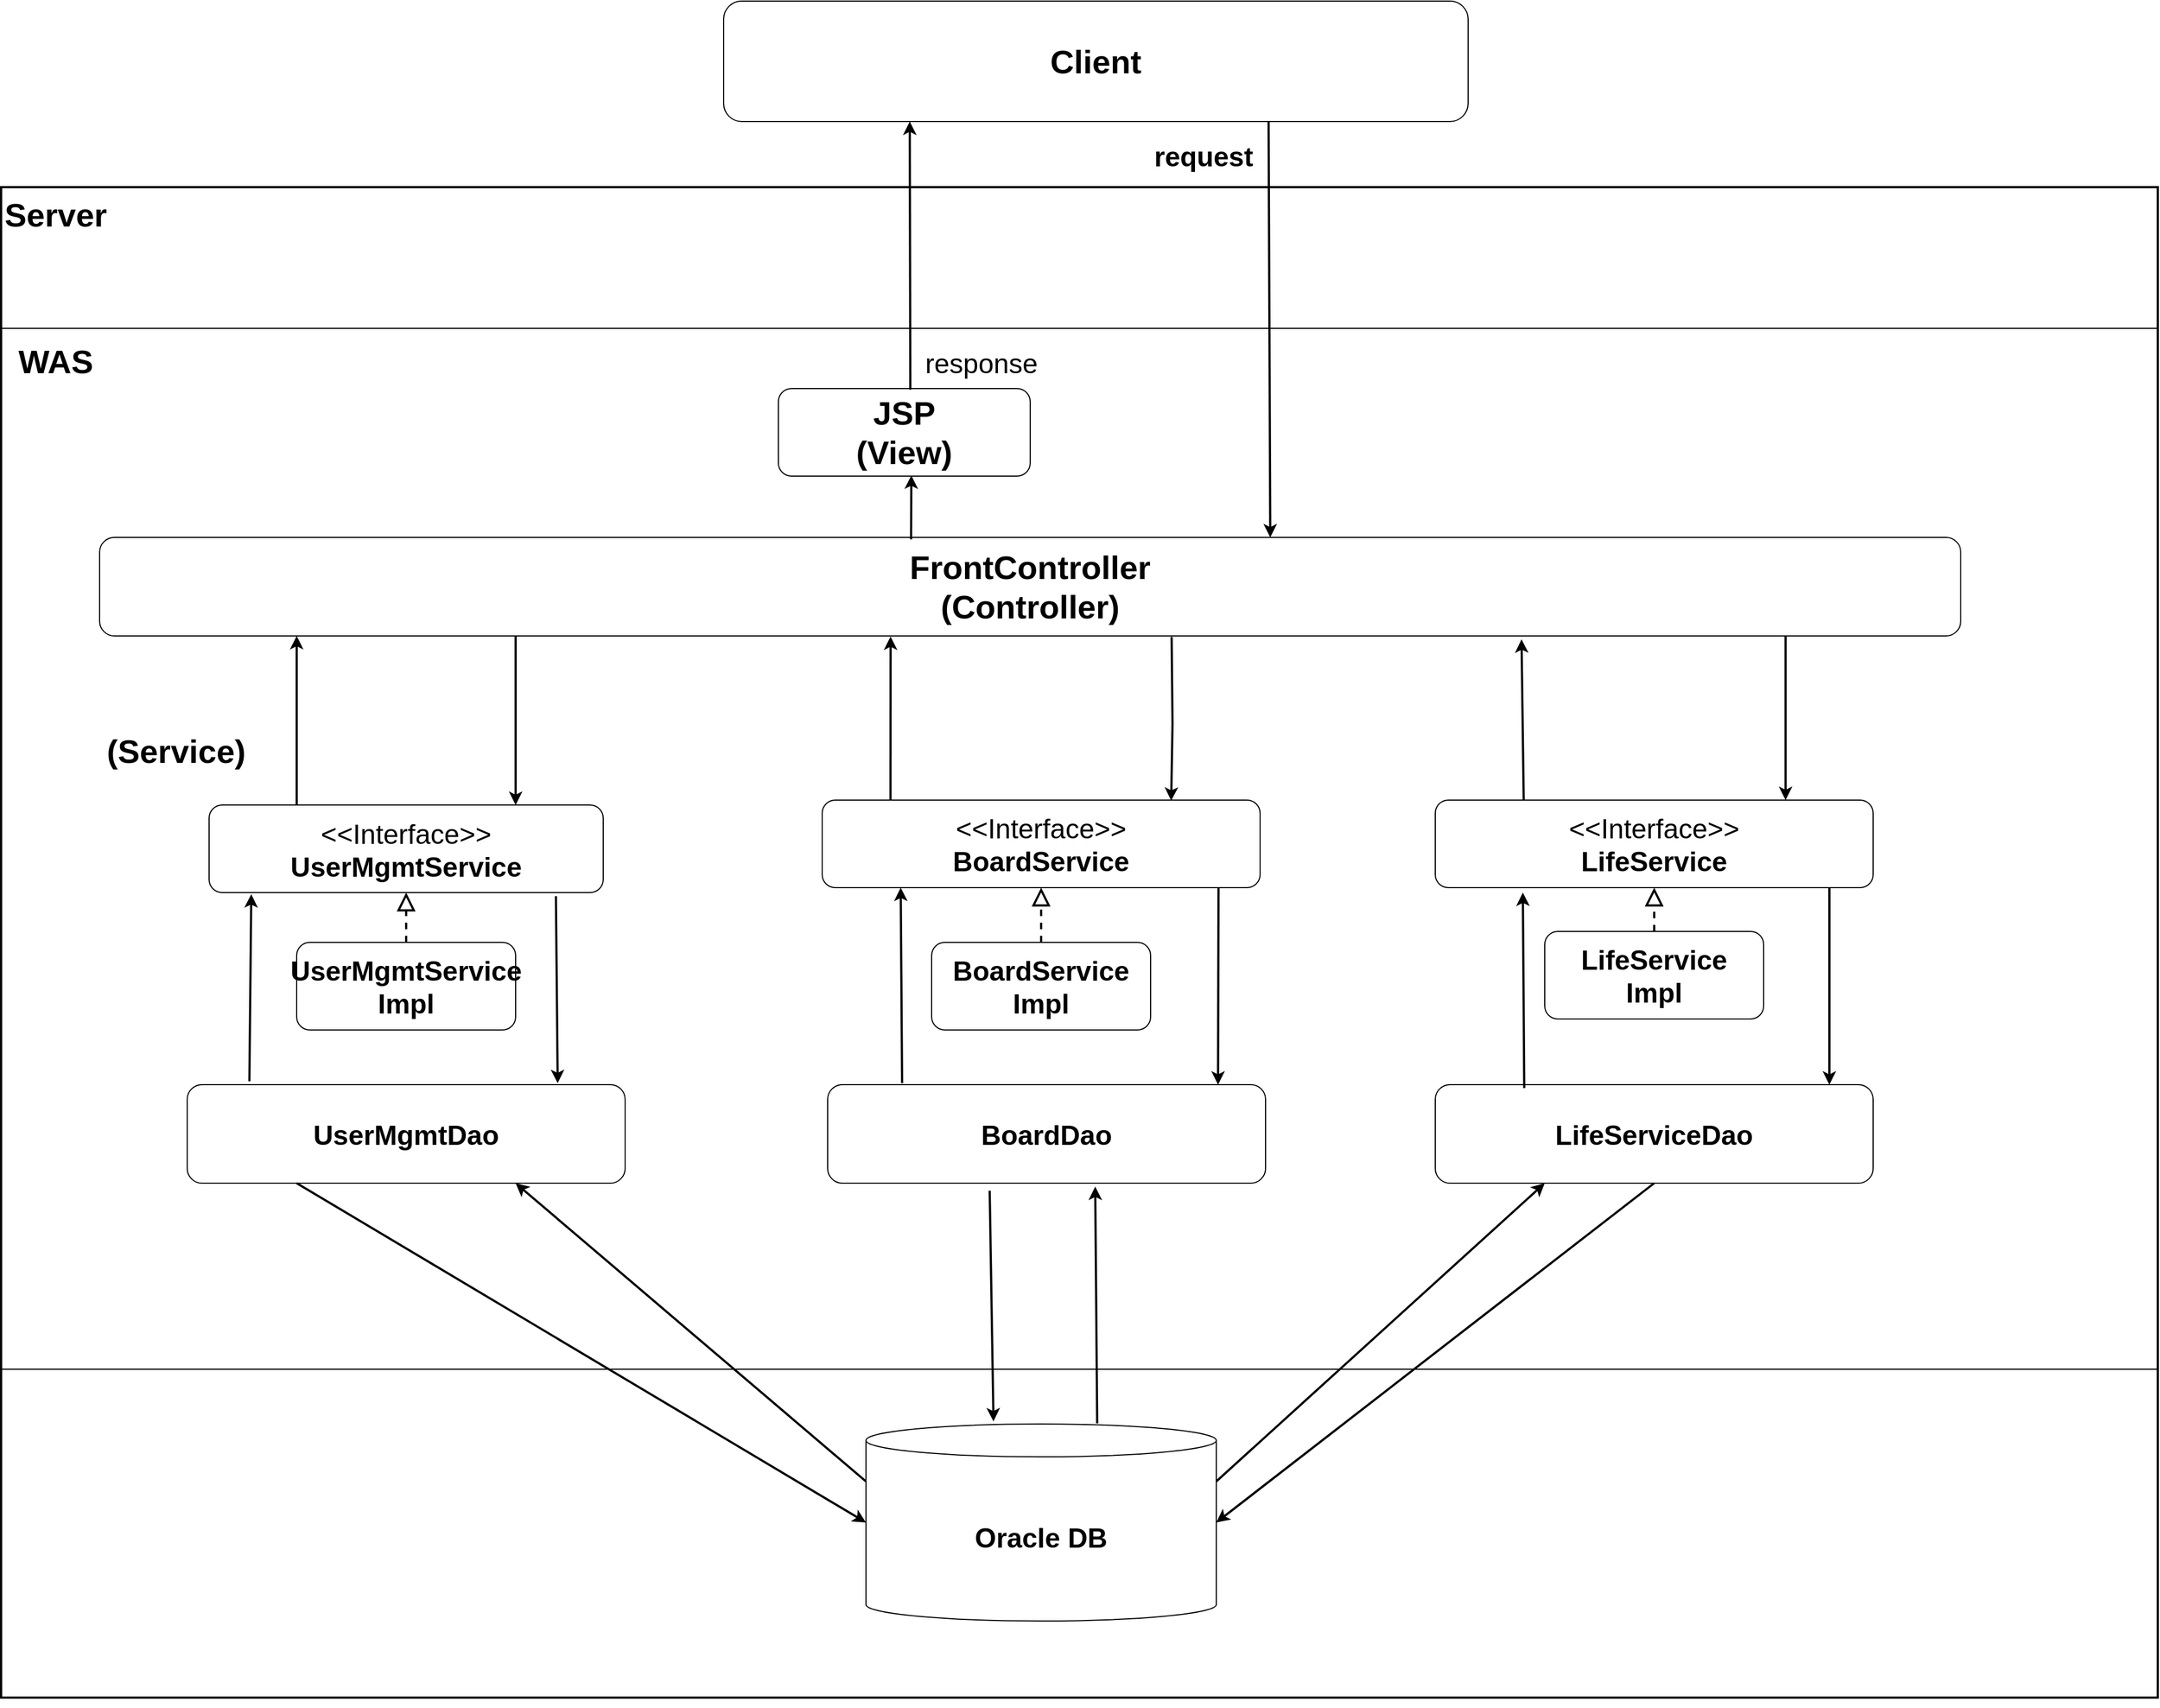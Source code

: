 <mxfile version="20.8.16" type="device"><diagram name="페이지-1" id="Dih1vI8qpFwA_BILZ2Qu"><mxGraphModel dx="2390" dy="1407" grid="1" gridSize="10" guides="1" tooltips="1" connect="1" arrows="1" fold="1" page="1" pageScale="1" pageWidth="1169" pageHeight="827" background="none" math="0" shadow="0"><root><mxCell id="0"/><mxCell id="1" parent="0"/><mxCell id="IHzNDNDL_Wb2hkCXigIl-115" value="" style="rounded=0;whiteSpace=wrap;html=1;strokeColor=default;fontSize=25;fillColor=none;" parent="1" vertex="1"><mxGeometry x="166" y="363" width="1970" height="951" as="geometry"/></mxCell><mxCell id="IHzNDNDL_Wb2hkCXigIl-1" value="" style="rounded=0;whiteSpace=wrap;html=1;fillColor=none;align=left;strokeWidth=2;" parent="1" vertex="1"><mxGeometry x="166" y="234" width="1970" height="1380" as="geometry"/></mxCell><mxCell id="IHzNDNDL_Wb2hkCXigIl-4" value="&lt;b&gt;Client&lt;/b&gt;" style="rounded=1;whiteSpace=wrap;html=1;fontSize=30;" parent="1" vertex="1"><mxGeometry x="826" y="64" width="680" height="110" as="geometry"/></mxCell><mxCell id="IHzNDNDL_Wb2hkCXigIl-9" value="Server" style="rounded=0;whiteSpace=wrap;html=1;fontSize=30;fillColor=none;strokeColor=none;fontStyle=1" parent="1" vertex="1"><mxGeometry x="166" y="234" width="100" height="50" as="geometry"/></mxCell><mxCell id="IHzNDNDL_Wb2hkCXigIl-15" value="WAS" style="rounded=0;whiteSpace=wrap;html=1;fontSize=30;fillColor=none;strokeColor=none;fontStyle=1" parent="1" vertex="1"><mxGeometry x="166" y="368" width="100" height="50" as="geometry"/></mxCell><mxCell id="IHzNDNDL_Wb2hkCXigIl-16" value="" style="endArrow=classic;html=1;rounded=0;fontSize=30;exitX=0.732;exitY=1;exitDx=0;exitDy=0;entryX=0.629;entryY=0;entryDx=0;entryDy=0;entryPerimeter=0;exitPerimeter=0;strokeWidth=2;" parent="1" source="IHzNDNDL_Wb2hkCXigIl-4" target="IHzNDNDL_Wb2hkCXigIl-18" edge="1"><mxGeometry width="50" height="50" relative="1" as="geometry"><mxPoint x="346" y="434" as="sourcePoint"/><mxPoint x="606.16" y="383.94" as="targetPoint"/></mxGeometry></mxCell><mxCell id="IHzNDNDL_Wb2hkCXigIl-21" value="request" style="edgeLabel;html=1;align=center;verticalAlign=middle;resizable=0;points=[];fontSize=25;fontStyle=1" parent="IHzNDNDL_Wb2hkCXigIl-16" vertex="1" connectable="0"><mxGeometry x="-0.719" y="-1" relative="1" as="geometry"><mxPoint x="-59" y="-23" as="offset"/></mxGeometry></mxCell><mxCell id="IHzNDNDL_Wb2hkCXigIl-18" value="&lt;b&gt;FrontController&lt;br&gt;(Controller)&lt;/b&gt;" style="rounded=1;whiteSpace=wrap;html=1;strokeColor=default;fontSize=30;fillColor=none;" parent="1" vertex="1"><mxGeometry x="256" y="554" width="1700" height="90" as="geometry"/></mxCell><mxCell id="IHzNDNDL_Wb2hkCXigIl-19" value="&lt;b&gt;JSP&lt;br&gt;(View)&lt;/b&gt;" style="rounded=1;whiteSpace=wrap;html=1;strokeColor=default;fontSize=30;fillColor=none;" parent="1" vertex="1"><mxGeometry x="876" y="418" width="230" height="80" as="geometry"/></mxCell><mxCell id="IHzNDNDL_Wb2hkCXigIl-22" value="" style="endArrow=classic;html=1;rounded=0;fontSize=15;exitX=0.524;exitY=0.013;exitDx=0;exitDy=0;exitPerimeter=0;strokeWidth=2;" parent="1" source="IHzNDNDL_Wb2hkCXigIl-19" edge="1"><mxGeometry width="50" height="50" relative="1" as="geometry"><mxPoint x="996" y="414" as="sourcePoint"/><mxPoint x="996" y="174" as="targetPoint"/></mxGeometry></mxCell><mxCell id="IHzNDNDL_Wb2hkCXigIl-24" value="response" style="edgeLabel;html=1;align=center;verticalAlign=middle;resizable=0;points=[];fontSize=25;fontStyle=0" parent="IHzNDNDL_Wb2hkCXigIl-22" vertex="1" connectable="0"><mxGeometry x="-0.721" y="1" relative="1" as="geometry"><mxPoint x="65" y="9" as="offset"/></mxGeometry></mxCell><mxCell id="IHzNDNDL_Wb2hkCXigIl-54" style="edgeStyle=orthogonalEdgeStyle;rounded=0;orthogonalLoop=1;jettySize=auto;html=1;exitX=0.5;exitY=1;exitDx=0;exitDy=0;fontSize=25;" parent="1" source="IHzNDNDL_Wb2hkCXigIl-1" target="IHzNDNDL_Wb2hkCXigIl-1" edge="1"><mxGeometry relative="1" as="geometry"/></mxCell><mxCell id="IHzNDNDL_Wb2hkCXigIl-63" value="&lt;b&gt;Oracle DB&lt;/b&gt;" style="shape=cylinder3;whiteSpace=wrap;html=1;boundedLbl=1;backgroundOutline=1;size=15;strokeColor=default;fontSize=25;fillColor=none;" parent="1" vertex="1"><mxGeometry x="956" y="1364" width="320" height="180" as="geometry"/></mxCell><mxCell id="IHzNDNDL_Wb2hkCXigIl-80" value="" style="endArrow=classic;html=1;rounded=0;fontSize=25;exitX=0.436;exitY=0.019;exitDx=0;exitDy=0;exitPerimeter=0;entryX=0.528;entryY=0.992;entryDx=0;entryDy=0;entryPerimeter=0;strokeWidth=2;" parent="1" source="IHzNDNDL_Wb2hkCXigIl-18" target="IHzNDNDL_Wb2hkCXigIl-19" edge="1"><mxGeometry width="50" height="50" relative="1" as="geometry"><mxPoint x="1186" y="894" as="sourcePoint"/><mxPoint x="997" y="504" as="targetPoint"/></mxGeometry></mxCell><mxCell id="IHzNDNDL_Wb2hkCXigIl-118" value="(Service)" style="rounded=0;whiteSpace=wrap;html=1;fontSize=30;fillColor=none;strokeColor=none;fontStyle=1" parent="1" vertex="1"><mxGeometry x="256" y="724" width="140" height="50" as="geometry"/></mxCell><mxCell id="IHzNDNDL_Wb2hkCXigIl-120" value="&lt;span style=&quot;font-weight: normal;&quot;&gt;&amp;lt;&amp;lt;Interface&amp;gt;&amp;gt;&lt;/span&gt;&lt;br&gt;BoardService" style="rounded=1;whiteSpace=wrap;html=1;strokeColor=default;fontSize=25;fillColor=none;fontStyle=1" parent="1" vertex="1"><mxGeometry x="916" y="794" width="400" height="80" as="geometry"/></mxCell><mxCell id="IHzNDNDL_Wb2hkCXigIl-122" value="&lt;span style=&quot;font-weight: normal;&quot;&gt;&amp;lt;&amp;lt;Interface&amp;gt;&amp;gt;&lt;/span&gt;&lt;br&gt;LifeService" style="rounded=1;whiteSpace=wrap;html=1;strokeColor=default;fontSize=25;fillColor=none;fontStyle=1" parent="1" vertex="1"><mxGeometry x="1476" y="794" width="400" height="80" as="geometry"/></mxCell><mxCell id="IHzNDNDL_Wb2hkCXigIl-123" value="&lt;span style=&quot;font-weight: normal;&quot;&gt;&amp;lt;&amp;lt;Interface&amp;gt;&amp;gt;&lt;/span&gt;&lt;br&gt;UserMgmtService" style="rounded=1;whiteSpace=wrap;html=1;strokeColor=default;fontSize=25;fillColor=none;fontStyle=1" parent="1" vertex="1"><mxGeometry x="356" y="798.5" width="360" height="80" as="geometry"/></mxCell><mxCell id="IHzNDNDL_Wb2hkCXigIl-124" style="edgeStyle=orthogonalEdgeStyle;rounded=0;orthogonalLoop=1;jettySize=auto;html=1;exitX=0.5;exitY=1;exitDx=0;exitDy=0;fontSize=25;" parent="1" source="IHzNDNDL_Wb2hkCXigIl-15" target="IHzNDNDL_Wb2hkCXigIl-15" edge="1"><mxGeometry relative="1" as="geometry"/></mxCell><mxCell id="IHzNDNDL_Wb2hkCXigIl-125" value="UserMgmtService&lt;br&gt;Impl" style="rounded=1;whiteSpace=wrap;html=1;strokeColor=default;fontSize=25;fillColor=none;fontStyle=1" parent="1" vertex="1"><mxGeometry x="436" y="924" width="200" height="80" as="geometry"/></mxCell><mxCell id="IHzNDNDL_Wb2hkCXigIl-128" value="BoardService&lt;br&gt;Impl" style="rounded=1;whiteSpace=wrap;html=1;strokeColor=default;fontSize=25;fillColor=none;fontStyle=1" parent="1" vertex="1"><mxGeometry x="1016" y="924" width="200" height="80" as="geometry"/></mxCell><mxCell id="IHzNDNDL_Wb2hkCXigIl-129" value="LifeService&lt;br&gt;Impl" style="rounded=1;whiteSpace=wrap;html=1;strokeColor=default;fontSize=25;fillColor=none;fontStyle=1" parent="1" vertex="1"><mxGeometry x="1576" y="914" width="200" height="80" as="geometry"/></mxCell><mxCell id="IHzNDNDL_Wb2hkCXigIl-130" value="BoardDao" style="rounded=1;whiteSpace=wrap;html=1;strokeColor=default;fontSize=25;fillColor=none;fontStyle=1" parent="1" vertex="1"><mxGeometry x="921" y="1054" width="400" height="90" as="geometry"/></mxCell><mxCell id="IHzNDNDL_Wb2hkCXigIl-131" value="LifeServiceDao" style="rounded=1;whiteSpace=wrap;html=1;strokeColor=default;fontSize=25;fillColor=none;fontStyle=1" parent="1" vertex="1"><mxGeometry x="1476" y="1054" width="400" height="90" as="geometry"/></mxCell><mxCell id="IHzNDNDL_Wb2hkCXigIl-132" value="UserMgmtDao" style="rounded=1;whiteSpace=wrap;html=1;strokeColor=default;fontSize=25;fillColor=none;fontStyle=1" parent="1" vertex="1"><mxGeometry x="336" y="1054" width="400" height="90" as="geometry"/></mxCell><mxCell id="IHzNDNDL_Wb2hkCXigIl-133" value="" style="endArrow=block;dashed=1;endFill=0;endSize=12;html=1;rounded=0;fontSize=25;exitX=0.5;exitY=0;exitDx=0;exitDy=0;entryX=0.5;entryY=1;entryDx=0;entryDy=0;strokeWidth=2;" parent="1" source="IHzNDNDL_Wb2hkCXigIl-128" target="IHzNDNDL_Wb2hkCXigIl-120" edge="1"><mxGeometry width="160" relative="1" as="geometry"><mxPoint x="876" y="854" as="sourcePoint"/><mxPoint x="1036" y="854" as="targetPoint"/></mxGeometry></mxCell><mxCell id="IHzNDNDL_Wb2hkCXigIl-135" value="" style="endArrow=block;dashed=1;endFill=0;endSize=12;html=1;rounded=0;fontSize=25;exitX=0.5;exitY=0;exitDx=0;exitDy=0;entryX=0.5;entryY=1;entryDx=0;entryDy=0;strokeWidth=2;" parent="1" source="IHzNDNDL_Wb2hkCXigIl-129" target="IHzNDNDL_Wb2hkCXigIl-122" edge="1"><mxGeometry width="160" relative="1" as="geometry"><mxPoint x="1126" y="934" as="sourcePoint"/><mxPoint x="1126" y="884" as="targetPoint"/></mxGeometry></mxCell><mxCell id="IHzNDNDL_Wb2hkCXigIl-136" value="" style="endArrow=block;dashed=1;endFill=0;endSize=12;html=1;rounded=0;fontSize=25;exitX=0.5;exitY=0;exitDx=0;exitDy=0;entryX=0.5;entryY=1;entryDx=0;entryDy=0;strokeWidth=2;" parent="1" source="IHzNDNDL_Wb2hkCXigIl-125" target="IHzNDNDL_Wb2hkCXigIl-123" edge="1"><mxGeometry width="160" relative="1" as="geometry"><mxPoint x="1686" y="924" as="sourcePoint"/><mxPoint x="1686" y="884" as="targetPoint"/></mxGeometry></mxCell><mxCell id="IHzNDNDL_Wb2hkCXigIl-137" value="" style="endArrow=classic;html=1;rounded=0;fontSize=25;entryX=0.107;entryY=1.018;entryDx=0;entryDy=0;entryPerimeter=0;exitX=0.142;exitY=-0.035;exitDx=0;exitDy=0;exitPerimeter=0;strokeWidth=2;" parent="1" source="IHzNDNDL_Wb2hkCXigIl-132" target="IHzNDNDL_Wb2hkCXigIl-123" edge="1"><mxGeometry width="50" height="50" relative="1" as="geometry"><mxPoint x="926" y="874" as="sourcePoint"/><mxPoint x="976" y="824" as="targetPoint"/></mxGeometry></mxCell><mxCell id="IHzNDNDL_Wb2hkCXigIl-138" value="" style="endArrow=classic;html=1;rounded=0;fontSize=25;entryX=0.107;entryY=1.018;entryDx=0;entryDy=0;entryPerimeter=0;exitX=0.17;exitY=-0.015;exitDx=0;exitDy=0;exitPerimeter=0;strokeWidth=2;" parent="1" source="IHzNDNDL_Wb2hkCXigIl-130" edge="1"><mxGeometry width="50" height="50" relative="1" as="geometry"><mxPoint x="986.0" y="1044.91" as="sourcePoint"/><mxPoint x="987.72" y="874" as="targetPoint"/></mxGeometry></mxCell><mxCell id="IHzNDNDL_Wb2hkCXigIl-139" value="" style="endArrow=classic;html=1;rounded=0;fontSize=25;entryX=0.107;entryY=1.018;entryDx=0;entryDy=0;entryPerimeter=0;exitX=0.17;exitY=-0.015;exitDx=0;exitDy=0;exitPerimeter=0;strokeWidth=2;" parent="1" edge="1"><mxGeometry width="50" height="50" relative="1" as="geometry"><mxPoint x="1557.28" y="1057.15" as="sourcePoint"/><mxPoint x="1556.0" y="878.5" as="targetPoint"/></mxGeometry></mxCell><mxCell id="IHzNDNDL_Wb2hkCXigIl-140" value="" style="endArrow=classic;html=1;rounded=0;fontSize=25;exitX=0.88;exitY=1.04;exitDx=0;exitDy=0;exitPerimeter=0;entryX=0.846;entryY=-0.015;entryDx=0;entryDy=0;entryPerimeter=0;strokeWidth=2;" parent="1" source="IHzNDNDL_Wb2hkCXigIl-123" target="IHzNDNDL_Wb2hkCXigIl-132" edge="1"><mxGeometry width="50" height="50" relative="1" as="geometry"><mxPoint x="926" y="874" as="sourcePoint"/><mxPoint x="976" y="824" as="targetPoint"/></mxGeometry></mxCell><mxCell id="IHzNDNDL_Wb2hkCXigIl-141" value="" style="endArrow=classic;html=1;rounded=0;fontSize=25;entryX=0.846;entryY=-0.015;entryDx=0;entryDy=0;entryPerimeter=0;strokeWidth=2;" parent="1" edge="1"><mxGeometry width="50" height="50" relative="1" as="geometry"><mxPoint x="1278" y="874" as="sourcePoint"/><mxPoint x="1277.6" y="1054" as="targetPoint"/></mxGeometry></mxCell><mxCell id="IHzNDNDL_Wb2hkCXigIl-142" value="" style="endArrow=classic;html=1;rounded=0;fontSize=25;entryX=0.846;entryY=-0.015;entryDx=0;entryDy=0;entryPerimeter=0;strokeWidth=2;" parent="1" edge="1"><mxGeometry width="50" height="50" relative="1" as="geometry"><mxPoint x="1836" y="874" as="sourcePoint"/><mxPoint x="1836.0" y="1054" as="targetPoint"/></mxGeometry></mxCell><mxCell id="IHzNDNDL_Wb2hkCXigIl-143" value="" style="endArrow=classic;html=1;rounded=0;fontSize=25;entryX=0;entryY=0.5;entryDx=0;entryDy=0;entryPerimeter=0;exitX=0.25;exitY=1;exitDx=0;exitDy=0;strokeWidth=2;" parent="1" source="IHzNDNDL_Wb2hkCXigIl-132" target="IHzNDNDL_Wb2hkCXigIl-63" edge="1"><mxGeometry width="50" height="50" relative="1" as="geometry"><mxPoint x="926" y="874" as="sourcePoint"/><mxPoint x="976" y="824" as="targetPoint"/></mxGeometry></mxCell><mxCell id="IHzNDNDL_Wb2hkCXigIl-144" value="" style="endArrow=classic;html=1;rounded=0;fontSize=25;entryX=0.75;entryY=1;entryDx=0;entryDy=0;exitX=0;exitY=0;exitDx=0;exitDy=52.5;exitPerimeter=0;strokeWidth=2;" parent="1" source="IHzNDNDL_Wb2hkCXigIl-63" target="IHzNDNDL_Wb2hkCXigIl-132" edge="1"><mxGeometry width="50" height="50" relative="1" as="geometry"><mxPoint x="926" y="874" as="sourcePoint"/><mxPoint x="976" y="824" as="targetPoint"/></mxGeometry></mxCell><mxCell id="IHzNDNDL_Wb2hkCXigIl-145" value="" style="endArrow=classic;html=1;rounded=0;fontSize=25;exitX=0.37;exitY=1.076;exitDx=0;exitDy=0;exitPerimeter=0;entryX=0.364;entryY=-0.013;entryDx=0;entryDy=0;entryPerimeter=0;strokeWidth=2;" parent="1" source="IHzNDNDL_Wb2hkCXigIl-130" target="IHzNDNDL_Wb2hkCXigIl-63" edge="1"><mxGeometry width="50" height="50" relative="1" as="geometry"><mxPoint x="1016" y="1134" as="sourcePoint"/><mxPoint x="976" y="824" as="targetPoint"/></mxGeometry></mxCell><mxCell id="IHzNDNDL_Wb2hkCXigIl-146" value="" style="endArrow=classic;html=1;rounded=0;fontSize=25;exitX=0.66;exitY=-0.003;exitDx=0;exitDy=0;exitPerimeter=0;entryX=0.611;entryY=1.035;entryDx=0;entryDy=0;entryPerimeter=0;strokeWidth=2;" parent="1" source="IHzNDNDL_Wb2hkCXigIl-63" target="IHzNDNDL_Wb2hkCXigIl-130" edge="1"><mxGeometry width="50" height="50" relative="1" as="geometry"><mxPoint x="926" y="874" as="sourcePoint"/><mxPoint x="976" y="824" as="targetPoint"/></mxGeometry></mxCell><mxCell id="IHzNDNDL_Wb2hkCXigIl-147" value="" style="endArrow=classic;html=1;rounded=0;fontSize=25;entryX=0.25;entryY=1;entryDx=0;entryDy=0;exitX=1;exitY=0;exitDx=0;exitDy=52.5;exitPerimeter=0;strokeWidth=2;" parent="1" source="IHzNDNDL_Wb2hkCXigIl-63" target="IHzNDNDL_Wb2hkCXigIl-131" edge="1"><mxGeometry width="50" height="50" relative="1" as="geometry"><mxPoint x="926" y="874" as="sourcePoint"/><mxPoint x="976" y="824" as="targetPoint"/></mxGeometry></mxCell><mxCell id="IHzNDNDL_Wb2hkCXigIl-148" value="" style="endArrow=classic;html=1;rounded=0;fontSize=25;entryX=1;entryY=0.5;entryDx=0;entryDy=0;entryPerimeter=0;exitX=0.5;exitY=1;exitDx=0;exitDy=0;strokeWidth=2;" parent="1" source="IHzNDNDL_Wb2hkCXigIl-131" target="IHzNDNDL_Wb2hkCXigIl-63" edge="1"><mxGeometry width="50" height="50" relative="1" as="geometry"><mxPoint x="926" y="874" as="sourcePoint"/><mxPoint x="976" y="824" as="targetPoint"/></mxGeometry></mxCell><mxCell id="IHzNDNDL_Wb2hkCXigIl-149" value="" style="endArrow=classic;html=1;rounded=0;fontSize=25;entryX=0.425;entryY=1.006;entryDx=0;entryDy=0;entryPerimeter=0;exitX=0.156;exitY=0;exitDx=0;exitDy=0;exitPerimeter=0;strokeWidth=2;" parent="1" source="IHzNDNDL_Wb2hkCXigIl-120" target="IHzNDNDL_Wb2hkCXigIl-18" edge="1"><mxGeometry width="50" height="50" relative="1" as="geometry"><mxPoint x="926" y="874" as="sourcePoint"/><mxPoint x="976" y="824" as="targetPoint"/></mxGeometry></mxCell><mxCell id="IHzNDNDL_Wb2hkCXigIl-150" value="" style="endArrow=classic;html=1;rounded=0;fontSize=25;exitX=0.156;exitY=0;exitDx=0;exitDy=0;exitPerimeter=0;strokeWidth=2;" parent="1" edge="1"><mxGeometry width="50" height="50" relative="1" as="geometry"><mxPoint x="436.0" y="798.5" as="sourcePoint"/><mxPoint x="436" y="644" as="targetPoint"/></mxGeometry></mxCell><mxCell id="IHzNDNDL_Wb2hkCXigIl-151" value="" style="endArrow=classic;html=1;rounded=0;fontSize=25;entryX=0.764;entryY=1.035;entryDx=0;entryDy=0;entryPerimeter=0;exitX=0.202;exitY=0.007;exitDx=0;exitDy=0;exitPerimeter=0;strokeWidth=2;" parent="1" source="IHzNDNDL_Wb2hkCXigIl-122" target="IHzNDNDL_Wb2hkCXigIl-18" edge="1"><mxGeometry width="50" height="50" relative="1" as="geometry"><mxPoint x="1596.0" y="794" as="sourcePoint"/><mxPoint x="1596.1" y="634.48" as="targetPoint"/></mxGeometry></mxCell><mxCell id="IHzNDNDL_Wb2hkCXigIl-152" value="" style="endArrow=classic;html=1;rounded=0;fontSize=25;exitX=0.576;exitY=1.01;exitDx=0;exitDy=0;exitPerimeter=0;entryX=0.797;entryY=0.007;entryDx=0;entryDy=0;entryPerimeter=0;strokeWidth=2;" parent="1" source="IHzNDNDL_Wb2hkCXigIl-18" target="IHzNDNDL_Wb2hkCXigIl-120" edge="1"><mxGeometry width="50" height="50" relative="1" as="geometry"><mxPoint x="926" y="874" as="sourcePoint"/><mxPoint x="1194" y="784" as="targetPoint"/><Array as="points"><mxPoint x="1236" y="724"/></Array></mxGeometry></mxCell><mxCell id="IHzNDNDL_Wb2hkCXigIl-154" value="" style="endArrow=classic;html=1;rounded=0;fontSize=25;strokeWidth=2;" parent="1" edge="1"><mxGeometry width="50" height="50" relative="1" as="geometry"><mxPoint x="1796" y="644" as="sourcePoint"/><mxPoint x="1796" y="794" as="targetPoint"/></mxGeometry></mxCell><mxCell id="IHzNDNDL_Wb2hkCXigIl-155" value="" style="endArrow=classic;html=1;rounded=0;fontSize=25;entryX=0.696;entryY=0.006;entryDx=0;entryDy=0;entryPerimeter=0;strokeWidth=2;" parent="1" edge="1"><mxGeometry width="50" height="50" relative="1" as="geometry"><mxPoint x="636" y="644" as="sourcePoint"/><mxPoint x="636.0" y="798.5" as="targetPoint"/></mxGeometry></mxCell></root></mxGraphModel></diagram></mxfile>